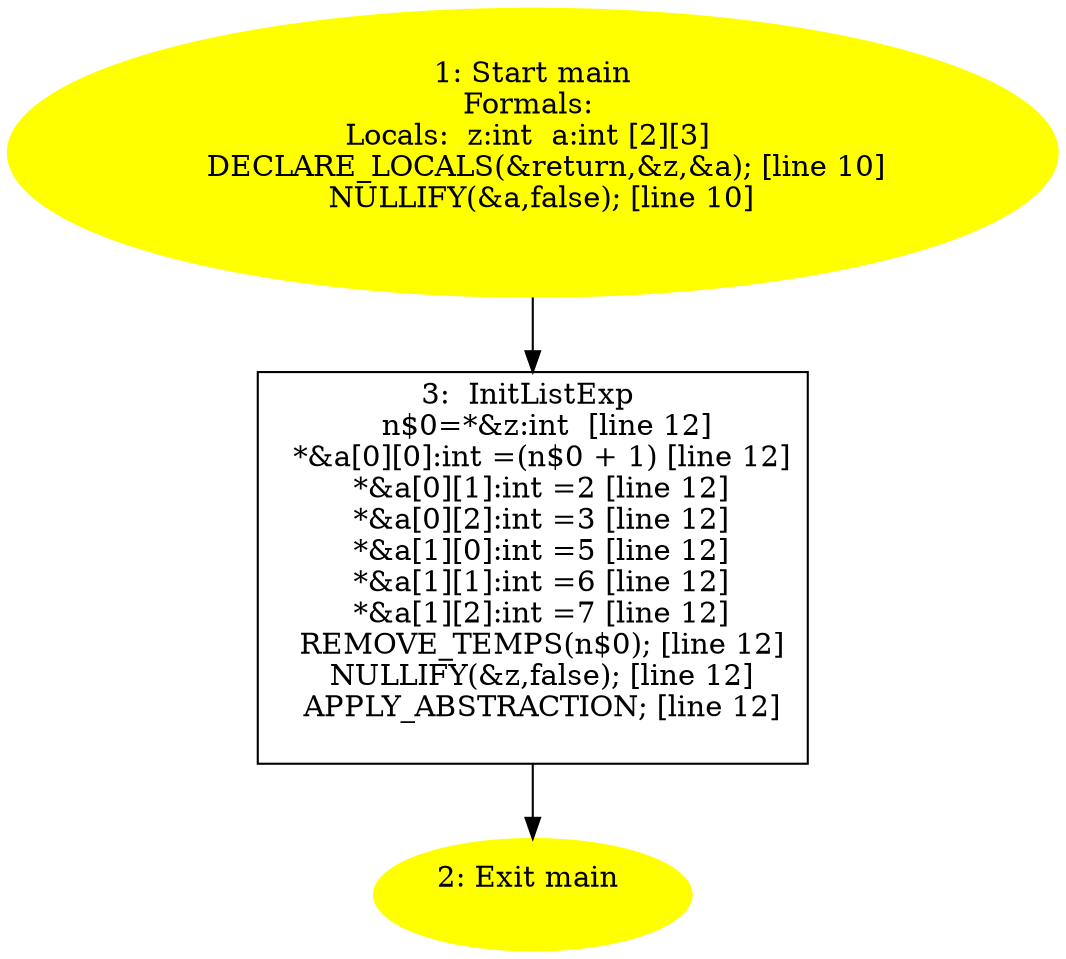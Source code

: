 digraph iCFG {
3 [label="3:  InitListExp \n   n$0=*&z:int  [line 12]\n  *&a[0][0]:int =(n$0 + 1) [line 12]\n  *&a[0][1]:int =2 [line 12]\n  *&a[0][2]:int =3 [line 12]\n  *&a[1][0]:int =5 [line 12]\n  *&a[1][1]:int =6 [line 12]\n  *&a[1][2]:int =7 [line 12]\n  REMOVE_TEMPS(n$0); [line 12]\n  NULLIFY(&z,false); [line 12]\n  APPLY_ABSTRACTION; [line 12]\n " shape="box"]
	

	 3 -> 2 ;
2 [label="2: Exit main \n  " color=yellow style=filled]
	

1 [label="1: Start main\nFormals: \nLocals:  z:int  a:int [2][3] \n   DECLARE_LOCALS(&return,&z,&a); [line 10]\n  NULLIFY(&a,false); [line 10]\n " color=yellow style=filled]
	

	 1 -> 3 ;
}
